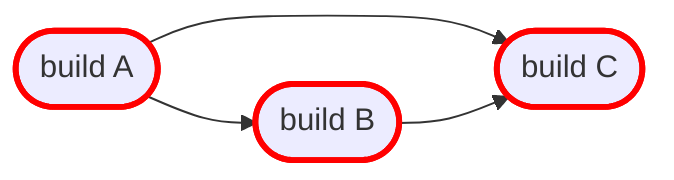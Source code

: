 flowchart LR
classDef forced stroke:red,stroke-width:3px
classDef required stroke:orange,stroke-width:3px
classDef selected stroke:black,stroke-width:3px
B235A49D02A24D2A39666561721CB9C36AEE5FB83AF94FA1F0EB6C5CB9A194B3([build A])
54E3E662F74726559379BF833EF9D253398336E227A034D9489AA3F3F84BB6EF([build B])
A56C088A9E1E007252BB642F712C1C04B2FECF83F0FCBF70766BAEF9C1AEF5EF([build C])
B235A49D02A24D2A39666561721CB9C36AEE5FB83AF94FA1F0EB6C5CB9A194B3 --> 54E3E662F74726559379BF833EF9D253398336E227A034D9489AA3F3F84BB6EF
B235A49D02A24D2A39666561721CB9C36AEE5FB83AF94FA1F0EB6C5CB9A194B3 --> A56C088A9E1E007252BB642F712C1C04B2FECF83F0FCBF70766BAEF9C1AEF5EF
class B235A49D02A24D2A39666561721CB9C36AEE5FB83AF94FA1F0EB6C5CB9A194B3 forced
54E3E662F74726559379BF833EF9D253398336E227A034D9489AA3F3F84BB6EF --> A56C088A9E1E007252BB642F712C1C04B2FECF83F0FCBF70766BAEF9C1AEF5EF
class 54E3E662F74726559379BF833EF9D253398336E227A034D9489AA3F3F84BB6EF forced
class A56C088A9E1E007252BB642F712C1C04B2FECF83F0FCBF70766BAEF9C1AEF5EF forced
